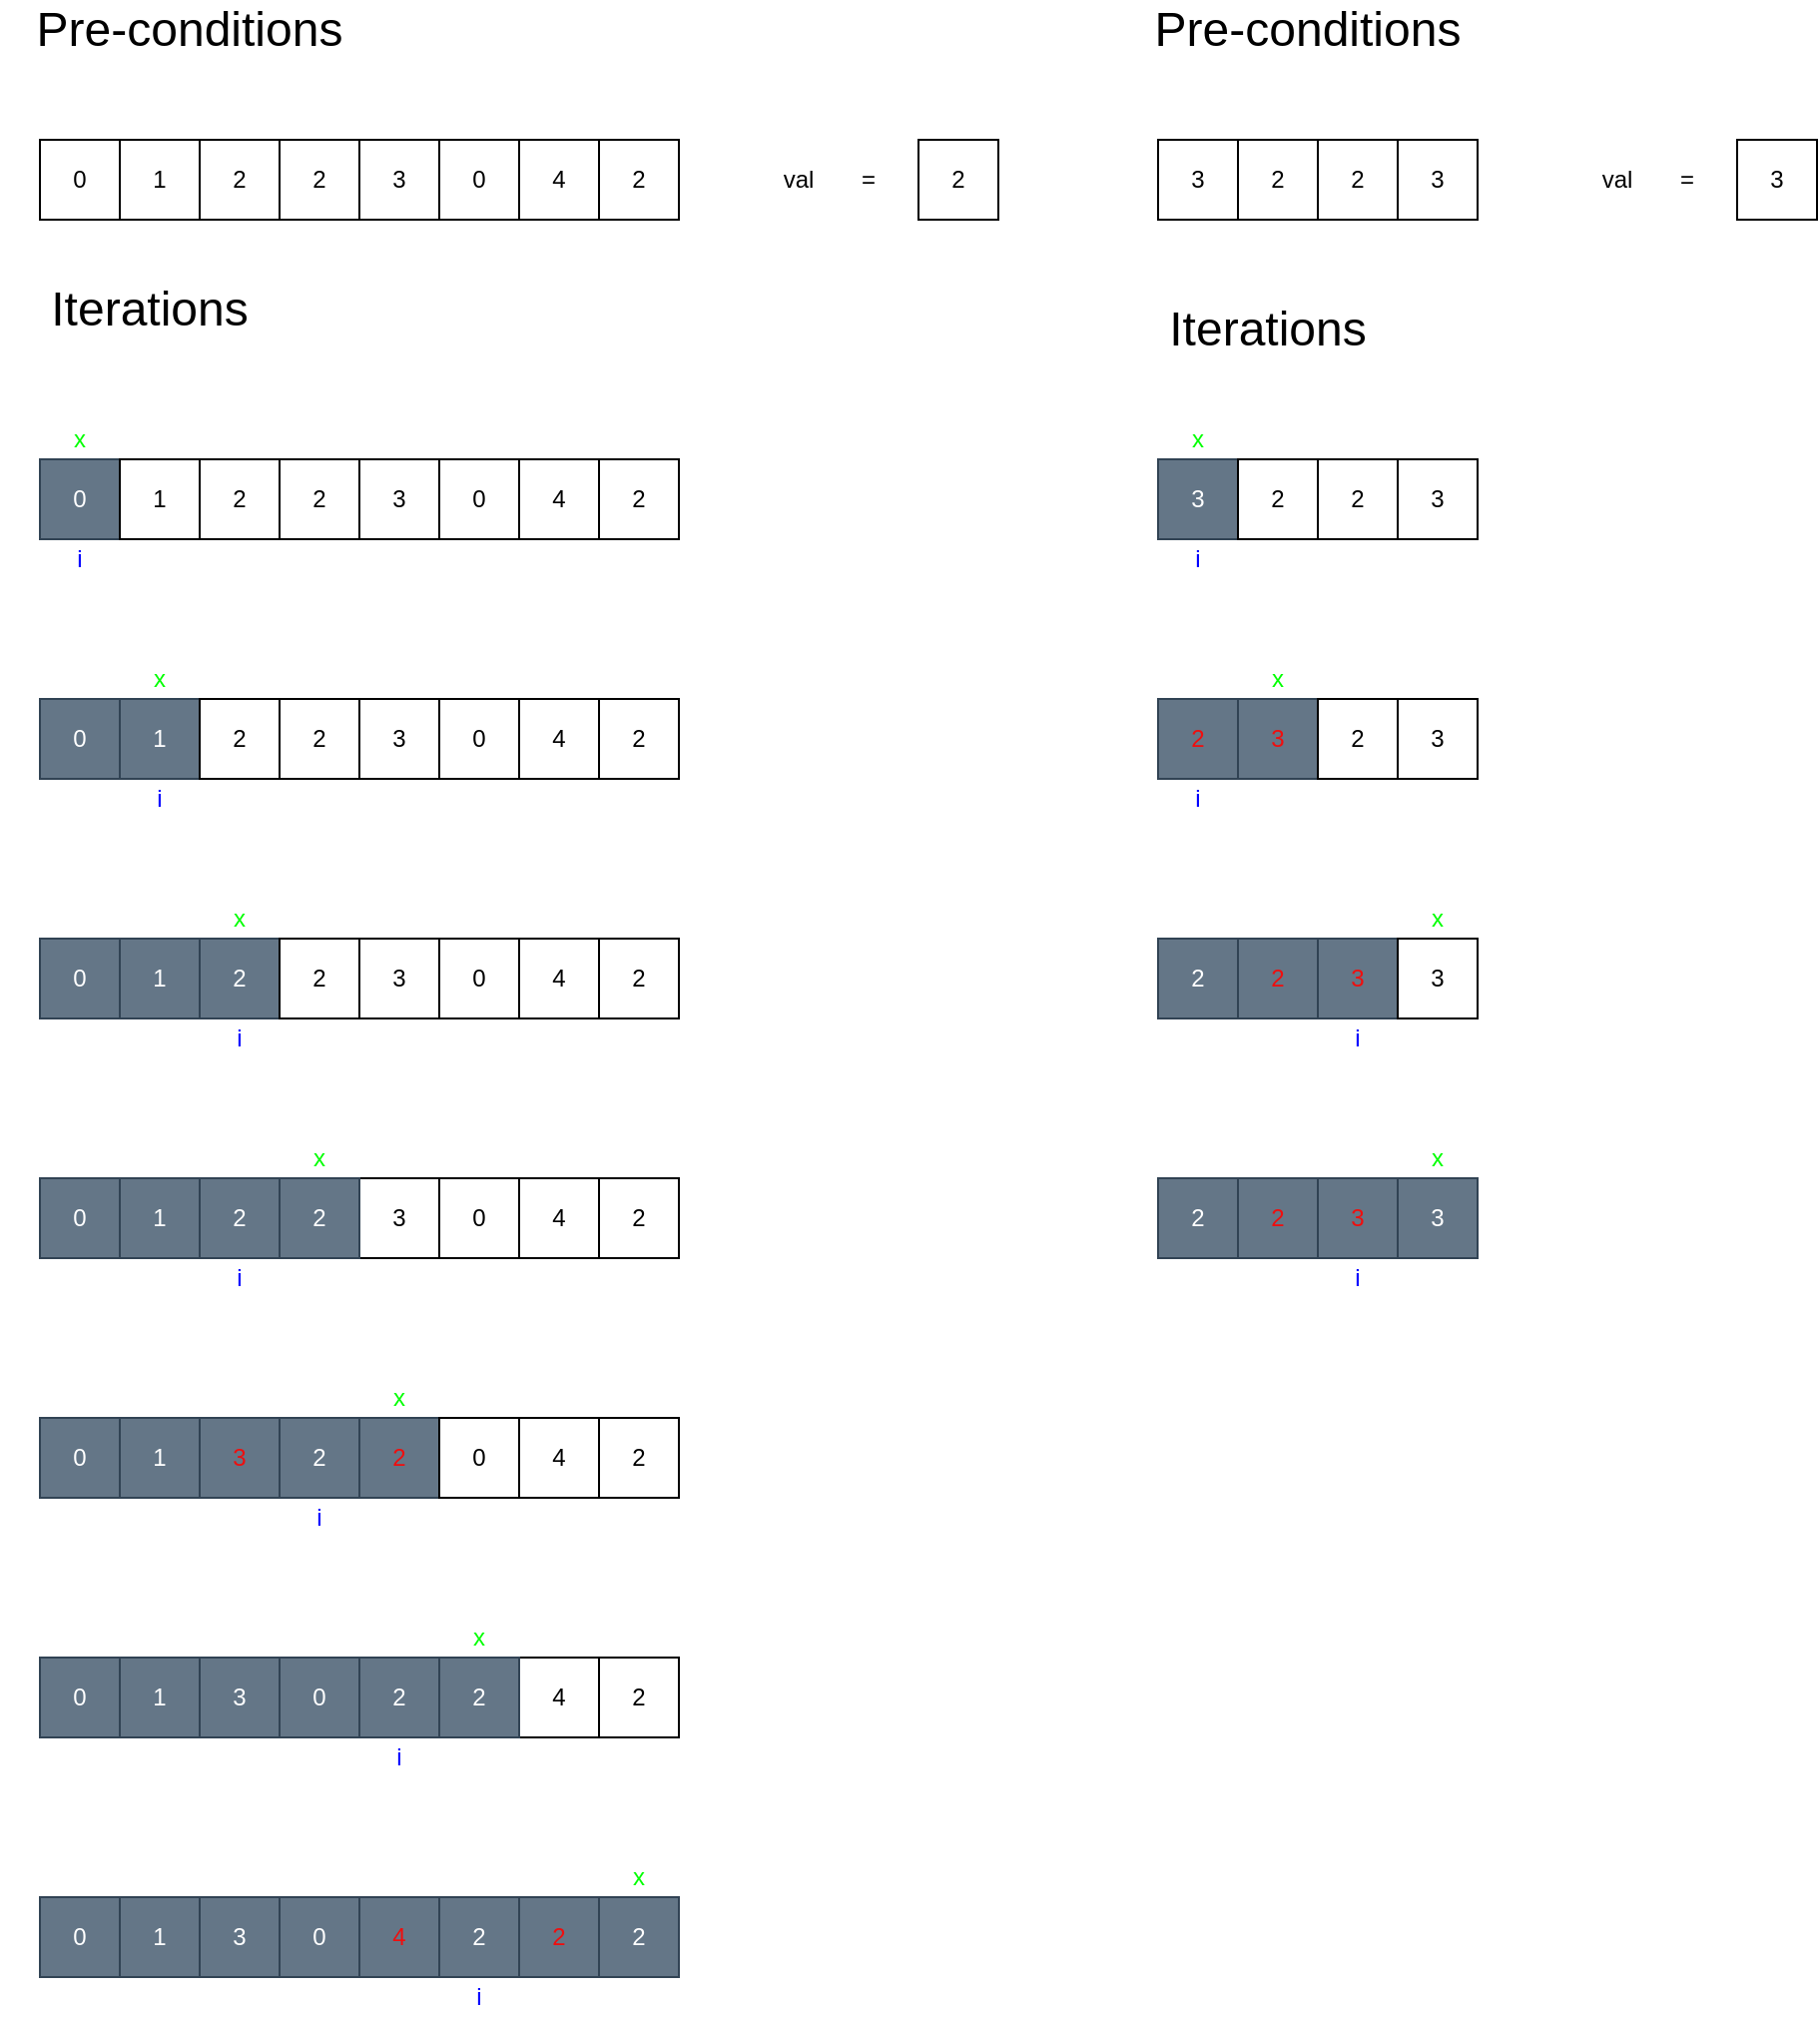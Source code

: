 <mxfile version="21.6.5" type="device">
  <diagram name="Page-1" id="IMyN7O9cqapPEX9VFqvh">
    <mxGraphModel dx="2049" dy="1243" grid="1" gridSize="10" guides="1" tooltips="1" connect="1" arrows="1" fold="1" page="1" pageScale="1" pageWidth="850" pageHeight="1100" math="0" shadow="0">
      <root>
        <mxCell id="0" />
        <mxCell id="1" parent="0" />
        <mxCell id="2UMjDlNxZCpU1ZCyAbdm-1" value="0" style="rounded=0;whiteSpace=wrap;html=1;" vertex="1" parent="1">
          <mxGeometry x="40" y="80" width="40" height="40" as="geometry" />
        </mxCell>
        <mxCell id="2UMjDlNxZCpU1ZCyAbdm-2" value="1" style="rounded=0;whiteSpace=wrap;html=1;" vertex="1" parent="1">
          <mxGeometry x="80" y="80" width="40" height="40" as="geometry" />
        </mxCell>
        <mxCell id="2UMjDlNxZCpU1ZCyAbdm-3" value="3" style="rounded=0;whiteSpace=wrap;html=1;" vertex="1" parent="1">
          <mxGeometry x="200" y="80" width="40" height="40" as="geometry" />
        </mxCell>
        <mxCell id="2UMjDlNxZCpU1ZCyAbdm-4" value="4" style="rounded=0;whiteSpace=wrap;html=1;" vertex="1" parent="1">
          <mxGeometry x="280" y="80" width="40" height="40" as="geometry" />
        </mxCell>
        <mxCell id="2UMjDlNxZCpU1ZCyAbdm-5" value="0" style="rounded=0;whiteSpace=wrap;html=1;" vertex="1" parent="1">
          <mxGeometry x="240" y="80" width="40" height="40" as="geometry" />
        </mxCell>
        <mxCell id="2UMjDlNxZCpU1ZCyAbdm-6" value="2" style="rounded=0;whiteSpace=wrap;html=1;" vertex="1" parent="1">
          <mxGeometry x="120" y="80" width="40" height="40" as="geometry" />
        </mxCell>
        <mxCell id="2UMjDlNxZCpU1ZCyAbdm-7" value="2" style="rounded=0;whiteSpace=wrap;html=1;" vertex="1" parent="1">
          <mxGeometry x="160" y="80" width="40" height="40" as="geometry" />
        </mxCell>
        <mxCell id="2UMjDlNxZCpU1ZCyAbdm-9" value="2" style="rounded=0;whiteSpace=wrap;html=1;" vertex="1" parent="1">
          <mxGeometry x="320" y="80" width="40" height="40" as="geometry" />
        </mxCell>
        <mxCell id="2UMjDlNxZCpU1ZCyAbdm-10" value="2" style="rounded=0;whiteSpace=wrap;html=1;" vertex="1" parent="1">
          <mxGeometry x="480" y="80" width="40" height="40" as="geometry" />
        </mxCell>
        <mxCell id="2UMjDlNxZCpU1ZCyAbdm-11" value="val" style="text;html=1;strokeColor=none;fillColor=none;align=center;verticalAlign=middle;whiteSpace=wrap;rounded=0;" vertex="1" parent="1">
          <mxGeometry x="390" y="80" width="60" height="40" as="geometry" />
        </mxCell>
        <mxCell id="2UMjDlNxZCpU1ZCyAbdm-13" value="=" style="text;html=1;strokeColor=none;fillColor=none;align=center;verticalAlign=middle;whiteSpace=wrap;rounded=0;" vertex="1" parent="1">
          <mxGeometry x="425" y="80" width="60" height="40" as="geometry" />
        </mxCell>
        <mxCell id="2UMjDlNxZCpU1ZCyAbdm-26" value="0" style="rounded=0;whiteSpace=wrap;html=1;fillColor=#647687;fontColor=#ffffff;strokeColor=#314354;" vertex="1" parent="1">
          <mxGeometry x="40" y="240" width="40" height="40" as="geometry" />
        </mxCell>
        <mxCell id="2UMjDlNxZCpU1ZCyAbdm-27" value="1" style="rounded=0;whiteSpace=wrap;html=1;" vertex="1" parent="1">
          <mxGeometry x="80" y="240" width="40" height="40" as="geometry" />
        </mxCell>
        <mxCell id="2UMjDlNxZCpU1ZCyAbdm-28" value="3" style="rounded=0;whiteSpace=wrap;html=1;" vertex="1" parent="1">
          <mxGeometry x="200" y="240" width="40" height="40" as="geometry" />
        </mxCell>
        <mxCell id="2UMjDlNxZCpU1ZCyAbdm-29" value="4" style="rounded=0;whiteSpace=wrap;html=1;" vertex="1" parent="1">
          <mxGeometry x="280" y="240" width="40" height="40" as="geometry" />
        </mxCell>
        <mxCell id="2UMjDlNxZCpU1ZCyAbdm-30" value="0" style="rounded=0;whiteSpace=wrap;html=1;" vertex="1" parent="1">
          <mxGeometry x="240" y="240" width="40" height="40" as="geometry" />
        </mxCell>
        <mxCell id="2UMjDlNxZCpU1ZCyAbdm-31" value="2" style="rounded=0;whiteSpace=wrap;html=1;" vertex="1" parent="1">
          <mxGeometry x="120" y="240" width="40" height="40" as="geometry" />
        </mxCell>
        <mxCell id="2UMjDlNxZCpU1ZCyAbdm-32" value="2" style="rounded=0;whiteSpace=wrap;html=1;" vertex="1" parent="1">
          <mxGeometry x="160" y="240" width="40" height="40" as="geometry" />
        </mxCell>
        <mxCell id="2UMjDlNxZCpU1ZCyAbdm-33" value="2" style="rounded=0;whiteSpace=wrap;html=1;" vertex="1" parent="1">
          <mxGeometry x="320" y="240" width="40" height="40" as="geometry" />
        </mxCell>
        <mxCell id="2UMjDlNxZCpU1ZCyAbdm-34" value="x" style="text;html=1;strokeColor=none;fillColor=none;align=center;verticalAlign=middle;whiteSpace=wrap;rounded=0;fontColor=#00FF00;" vertex="1" parent="1">
          <mxGeometry x="40" y="220" width="40" height="20" as="geometry" />
        </mxCell>
        <mxCell id="2UMjDlNxZCpU1ZCyAbdm-35" value="i" style="text;html=1;strokeColor=none;fillColor=none;align=center;verticalAlign=middle;whiteSpace=wrap;rounded=0;fontColor=#0000FF;" vertex="1" parent="1">
          <mxGeometry x="40" y="280" width="40" height="20" as="geometry" />
        </mxCell>
        <mxCell id="2UMjDlNxZCpU1ZCyAbdm-36" value="&lt;font style=&quot;font-size: 24px;&quot;&gt;Pre-conditions&lt;/font&gt;" style="text;html=1;strokeColor=none;fillColor=none;align=center;verticalAlign=middle;whiteSpace=wrap;rounded=0;" vertex="1" parent="1">
          <mxGeometry x="20" y="10" width="190" height="30" as="geometry" />
        </mxCell>
        <mxCell id="2UMjDlNxZCpU1ZCyAbdm-37" value="&lt;font style=&quot;font-size: 24px;&quot;&gt;Iterations&lt;/font&gt;" style="text;html=1;strokeColor=none;fillColor=none;align=center;verticalAlign=middle;whiteSpace=wrap;rounded=0;" vertex="1" parent="1">
          <mxGeometry x="40" y="150" width="110" height="30" as="geometry" />
        </mxCell>
        <mxCell id="2UMjDlNxZCpU1ZCyAbdm-38" value="0" style="rounded=0;whiteSpace=wrap;html=1;fillColor=#647687;fontColor=#ffffff;strokeColor=#314354;" vertex="1" parent="1">
          <mxGeometry x="40" y="360" width="40" height="40" as="geometry" />
        </mxCell>
        <mxCell id="2UMjDlNxZCpU1ZCyAbdm-39" value="1" style="rounded=0;whiteSpace=wrap;html=1;fillColor=#647687;fontColor=#ffffff;strokeColor=#314354;" vertex="1" parent="1">
          <mxGeometry x="80" y="360" width="40" height="40" as="geometry" />
        </mxCell>
        <mxCell id="2UMjDlNxZCpU1ZCyAbdm-40" value="3" style="rounded=0;whiteSpace=wrap;html=1;" vertex="1" parent="1">
          <mxGeometry x="200" y="360" width="40" height="40" as="geometry" />
        </mxCell>
        <mxCell id="2UMjDlNxZCpU1ZCyAbdm-41" value="4" style="rounded=0;whiteSpace=wrap;html=1;" vertex="1" parent="1">
          <mxGeometry x="280" y="360" width="40" height="40" as="geometry" />
        </mxCell>
        <mxCell id="2UMjDlNxZCpU1ZCyAbdm-42" value="0" style="rounded=0;whiteSpace=wrap;html=1;" vertex="1" parent="1">
          <mxGeometry x="240" y="360" width="40" height="40" as="geometry" />
        </mxCell>
        <mxCell id="2UMjDlNxZCpU1ZCyAbdm-43" value="2" style="rounded=0;whiteSpace=wrap;html=1;" vertex="1" parent="1">
          <mxGeometry x="120" y="360" width="40" height="40" as="geometry" />
        </mxCell>
        <mxCell id="2UMjDlNxZCpU1ZCyAbdm-44" value="2" style="rounded=0;whiteSpace=wrap;html=1;" vertex="1" parent="1">
          <mxGeometry x="160" y="360" width="40" height="40" as="geometry" />
        </mxCell>
        <mxCell id="2UMjDlNxZCpU1ZCyAbdm-45" value="2" style="rounded=0;whiteSpace=wrap;html=1;" vertex="1" parent="1">
          <mxGeometry x="320" y="360" width="40" height="40" as="geometry" />
        </mxCell>
        <mxCell id="2UMjDlNxZCpU1ZCyAbdm-46" value="x" style="text;html=1;strokeColor=none;fillColor=none;align=center;verticalAlign=middle;whiteSpace=wrap;rounded=0;fontColor=#00FF00;" vertex="1" parent="1">
          <mxGeometry x="80" y="340" width="40" height="20" as="geometry" />
        </mxCell>
        <mxCell id="2UMjDlNxZCpU1ZCyAbdm-47" value="i" style="text;html=1;strokeColor=none;fillColor=none;align=center;verticalAlign=middle;whiteSpace=wrap;rounded=0;fontColor=#0000FF;" vertex="1" parent="1">
          <mxGeometry x="80" y="400" width="40" height="20" as="geometry" />
        </mxCell>
        <mxCell id="2UMjDlNxZCpU1ZCyAbdm-50" value="0" style="rounded=0;whiteSpace=wrap;html=1;fillColor=#647687;fontColor=#ffffff;strokeColor=#314354;" vertex="1" parent="1">
          <mxGeometry x="40" y="480" width="40" height="40" as="geometry" />
        </mxCell>
        <mxCell id="2UMjDlNxZCpU1ZCyAbdm-51" value="1" style="rounded=0;whiteSpace=wrap;html=1;fillColor=#647687;fontColor=#ffffff;strokeColor=#314354;" vertex="1" parent="1">
          <mxGeometry x="80" y="480" width="40" height="40" as="geometry" />
        </mxCell>
        <mxCell id="2UMjDlNxZCpU1ZCyAbdm-52" value="3" style="rounded=0;whiteSpace=wrap;html=1;" vertex="1" parent="1">
          <mxGeometry x="200" y="480" width="40" height="40" as="geometry" />
        </mxCell>
        <mxCell id="2UMjDlNxZCpU1ZCyAbdm-53" value="4" style="rounded=0;whiteSpace=wrap;html=1;" vertex="1" parent="1">
          <mxGeometry x="280" y="480" width="40" height="40" as="geometry" />
        </mxCell>
        <mxCell id="2UMjDlNxZCpU1ZCyAbdm-54" value="0" style="rounded=0;whiteSpace=wrap;html=1;" vertex="1" parent="1">
          <mxGeometry x="240" y="480" width="40" height="40" as="geometry" />
        </mxCell>
        <mxCell id="2UMjDlNxZCpU1ZCyAbdm-55" value="2" style="rounded=0;whiteSpace=wrap;html=1;fillColor=#647687;fontColor=#ffffff;strokeColor=#314354;" vertex="1" parent="1">
          <mxGeometry x="120" y="480" width="40" height="40" as="geometry" />
        </mxCell>
        <mxCell id="2UMjDlNxZCpU1ZCyAbdm-56" value="2" style="rounded=0;whiteSpace=wrap;html=1;" vertex="1" parent="1">
          <mxGeometry x="160" y="480" width="40" height="40" as="geometry" />
        </mxCell>
        <mxCell id="2UMjDlNxZCpU1ZCyAbdm-57" value="2" style="rounded=0;whiteSpace=wrap;html=1;" vertex="1" parent="1">
          <mxGeometry x="320" y="480" width="40" height="40" as="geometry" />
        </mxCell>
        <mxCell id="2UMjDlNxZCpU1ZCyAbdm-58" value="x" style="text;html=1;strokeColor=none;fillColor=none;align=center;verticalAlign=middle;whiteSpace=wrap;rounded=0;fontColor=#00FF00;" vertex="1" parent="1">
          <mxGeometry x="120" y="460" width="40" height="20" as="geometry" />
        </mxCell>
        <mxCell id="2UMjDlNxZCpU1ZCyAbdm-59" value="i" style="text;html=1;strokeColor=none;fillColor=none;align=center;verticalAlign=middle;whiteSpace=wrap;rounded=0;fontColor=#0000FF;" vertex="1" parent="1">
          <mxGeometry x="120" y="520" width="40" height="20" as="geometry" />
        </mxCell>
        <mxCell id="2UMjDlNxZCpU1ZCyAbdm-60" value="0" style="rounded=0;whiteSpace=wrap;html=1;fillColor=#647687;fontColor=#ffffff;strokeColor=#314354;" vertex="1" parent="1">
          <mxGeometry x="40" y="600" width="40" height="40" as="geometry" />
        </mxCell>
        <mxCell id="2UMjDlNxZCpU1ZCyAbdm-61" value="1" style="rounded=0;whiteSpace=wrap;html=1;fillColor=#647687;fontColor=#ffffff;strokeColor=#314354;" vertex="1" parent="1">
          <mxGeometry x="80" y="600" width="40" height="40" as="geometry" />
        </mxCell>
        <mxCell id="2UMjDlNxZCpU1ZCyAbdm-62" value="3" style="rounded=0;whiteSpace=wrap;html=1;" vertex="1" parent="1">
          <mxGeometry x="200" y="600" width="40" height="40" as="geometry" />
        </mxCell>
        <mxCell id="2UMjDlNxZCpU1ZCyAbdm-63" value="4" style="rounded=0;whiteSpace=wrap;html=1;" vertex="1" parent="1">
          <mxGeometry x="280" y="600" width="40" height="40" as="geometry" />
        </mxCell>
        <mxCell id="2UMjDlNxZCpU1ZCyAbdm-64" value="0" style="rounded=0;whiteSpace=wrap;html=1;" vertex="1" parent="1">
          <mxGeometry x="240" y="600" width="40" height="40" as="geometry" />
        </mxCell>
        <mxCell id="2UMjDlNxZCpU1ZCyAbdm-65" value="2" style="rounded=0;whiteSpace=wrap;html=1;fillColor=#647687;fontColor=#ffffff;strokeColor=#314354;" vertex="1" parent="1">
          <mxGeometry x="120" y="600" width="40" height="40" as="geometry" />
        </mxCell>
        <mxCell id="2UMjDlNxZCpU1ZCyAbdm-66" value="2" style="rounded=0;whiteSpace=wrap;html=1;fillColor=#647687;fontColor=#ffffff;strokeColor=#314354;" vertex="1" parent="1">
          <mxGeometry x="160" y="600" width="40" height="40" as="geometry" />
        </mxCell>
        <mxCell id="2UMjDlNxZCpU1ZCyAbdm-67" value="2" style="rounded=0;whiteSpace=wrap;html=1;" vertex="1" parent="1">
          <mxGeometry x="320" y="600" width="40" height="40" as="geometry" />
        </mxCell>
        <mxCell id="2UMjDlNxZCpU1ZCyAbdm-68" value="x" style="text;html=1;strokeColor=none;fillColor=none;align=center;verticalAlign=middle;whiteSpace=wrap;rounded=0;fontColor=#00FF00;" vertex="1" parent="1">
          <mxGeometry x="160" y="580" width="40" height="20" as="geometry" />
        </mxCell>
        <mxCell id="2UMjDlNxZCpU1ZCyAbdm-69" value="i" style="text;html=1;strokeColor=none;fillColor=none;align=center;verticalAlign=middle;whiteSpace=wrap;rounded=0;fontColor=#0000FF;" vertex="1" parent="1">
          <mxGeometry x="120" y="640" width="40" height="20" as="geometry" />
        </mxCell>
        <mxCell id="2UMjDlNxZCpU1ZCyAbdm-70" value="0" style="rounded=0;whiteSpace=wrap;html=1;fillColor=#647687;fontColor=#ffffff;strokeColor=#314354;" vertex="1" parent="1">
          <mxGeometry x="40" y="720" width="40" height="40" as="geometry" />
        </mxCell>
        <mxCell id="2UMjDlNxZCpU1ZCyAbdm-71" value="1" style="rounded=0;whiteSpace=wrap;html=1;fillColor=#647687;fontColor=#ffffff;strokeColor=#314354;" vertex="1" parent="1">
          <mxGeometry x="80" y="720" width="40" height="40" as="geometry" />
        </mxCell>
        <mxCell id="2UMjDlNxZCpU1ZCyAbdm-72" value="2" style="rounded=0;whiteSpace=wrap;html=1;fontColor=#F00E0E;fillColor=#647687;strokeColor=#314354;" vertex="1" parent="1">
          <mxGeometry x="200" y="720" width="40" height="40" as="geometry" />
        </mxCell>
        <mxCell id="2UMjDlNxZCpU1ZCyAbdm-73" value="4" style="rounded=0;whiteSpace=wrap;html=1;" vertex="1" parent="1">
          <mxGeometry x="280" y="720" width="40" height="40" as="geometry" />
        </mxCell>
        <mxCell id="2UMjDlNxZCpU1ZCyAbdm-74" value="0" style="rounded=0;whiteSpace=wrap;html=1;" vertex="1" parent="1">
          <mxGeometry x="240" y="720" width="40" height="40" as="geometry" />
        </mxCell>
        <mxCell id="2UMjDlNxZCpU1ZCyAbdm-75" value="3" style="rounded=0;whiteSpace=wrap;html=1;fillColor=#647687;fontColor=#F00E0E;strokeColor=#314354;" vertex="1" parent="1">
          <mxGeometry x="120" y="720" width="40" height="40" as="geometry" />
        </mxCell>
        <mxCell id="2UMjDlNxZCpU1ZCyAbdm-76" value="2" style="rounded=0;whiteSpace=wrap;html=1;fillColor=#647687;fontColor=#ffffff;strokeColor=#314354;" vertex="1" parent="1">
          <mxGeometry x="160" y="720" width="40" height="40" as="geometry" />
        </mxCell>
        <mxCell id="2UMjDlNxZCpU1ZCyAbdm-77" value="2" style="rounded=0;whiteSpace=wrap;html=1;" vertex="1" parent="1">
          <mxGeometry x="320" y="720" width="40" height="40" as="geometry" />
        </mxCell>
        <mxCell id="2UMjDlNxZCpU1ZCyAbdm-78" value="x" style="text;html=1;strokeColor=none;fillColor=none;align=center;verticalAlign=middle;whiteSpace=wrap;rounded=0;fontColor=#00FF00;" vertex="1" parent="1">
          <mxGeometry x="200" y="700" width="40" height="20" as="geometry" />
        </mxCell>
        <mxCell id="2UMjDlNxZCpU1ZCyAbdm-79" value="i" style="text;html=1;strokeColor=none;fillColor=none;align=center;verticalAlign=middle;whiteSpace=wrap;rounded=0;fontColor=#0000FF;" vertex="1" parent="1">
          <mxGeometry x="160" y="760" width="40" height="20" as="geometry" />
        </mxCell>
        <mxCell id="2UMjDlNxZCpU1ZCyAbdm-80" value="0" style="rounded=0;whiteSpace=wrap;html=1;fillColor=#647687;fontColor=#ffffff;strokeColor=#314354;" vertex="1" parent="1">
          <mxGeometry x="40" y="840" width="40" height="40" as="geometry" />
        </mxCell>
        <mxCell id="2UMjDlNxZCpU1ZCyAbdm-81" value="1" style="rounded=0;whiteSpace=wrap;html=1;fillColor=#647687;fontColor=#ffffff;strokeColor=#314354;" vertex="1" parent="1">
          <mxGeometry x="80" y="840" width="40" height="40" as="geometry" />
        </mxCell>
        <mxCell id="2UMjDlNxZCpU1ZCyAbdm-82" value="2" style="rounded=0;whiteSpace=wrap;html=1;fontColor=#ffffff;fillColor=#647687;strokeColor=#314354;" vertex="1" parent="1">
          <mxGeometry x="200" y="840" width="40" height="40" as="geometry" />
        </mxCell>
        <mxCell id="2UMjDlNxZCpU1ZCyAbdm-83" value="4" style="rounded=0;whiteSpace=wrap;html=1;" vertex="1" parent="1">
          <mxGeometry x="280" y="840" width="40" height="40" as="geometry" />
        </mxCell>
        <mxCell id="2UMjDlNxZCpU1ZCyAbdm-84" value="2" style="rounded=0;whiteSpace=wrap;html=1;fontColor=#ffffff;fillColor=#647687;strokeColor=#314354;" vertex="1" parent="1">
          <mxGeometry x="240" y="840" width="40" height="40" as="geometry" />
        </mxCell>
        <mxCell id="2UMjDlNxZCpU1ZCyAbdm-85" value="3" style="rounded=0;whiteSpace=wrap;html=1;fillColor=#647687;fontColor=#FFFFFF;strokeColor=#314354;" vertex="1" parent="1">
          <mxGeometry x="120" y="840" width="40" height="40" as="geometry" />
        </mxCell>
        <mxCell id="2UMjDlNxZCpU1ZCyAbdm-86" value="0" style="rounded=0;whiteSpace=wrap;html=1;fontColor=#ffffff;fillColor=#647687;strokeColor=#314354;" vertex="1" parent="1">
          <mxGeometry x="160" y="840" width="40" height="40" as="geometry" />
        </mxCell>
        <mxCell id="2UMjDlNxZCpU1ZCyAbdm-87" value="2" style="rounded=0;whiteSpace=wrap;html=1;" vertex="1" parent="1">
          <mxGeometry x="320" y="840" width="40" height="40" as="geometry" />
        </mxCell>
        <mxCell id="2UMjDlNxZCpU1ZCyAbdm-88" value="x" style="text;html=1;strokeColor=none;fillColor=none;align=center;verticalAlign=middle;whiteSpace=wrap;rounded=0;fontColor=#00FF00;" vertex="1" parent="1">
          <mxGeometry x="240" y="820" width="40" height="20" as="geometry" />
        </mxCell>
        <mxCell id="2UMjDlNxZCpU1ZCyAbdm-89" value="i" style="text;html=1;strokeColor=none;fillColor=none;align=center;verticalAlign=middle;whiteSpace=wrap;rounded=0;fontColor=#0000FF;" vertex="1" parent="1">
          <mxGeometry x="200" y="880" width="40" height="20" as="geometry" />
        </mxCell>
        <mxCell id="2UMjDlNxZCpU1ZCyAbdm-90" value="0" style="rounded=0;whiteSpace=wrap;html=1;fillColor=#647687;fontColor=#ffffff;strokeColor=#314354;" vertex="1" parent="1">
          <mxGeometry x="40" y="960" width="40" height="40" as="geometry" />
        </mxCell>
        <mxCell id="2UMjDlNxZCpU1ZCyAbdm-91" value="1" style="rounded=0;whiteSpace=wrap;html=1;fillColor=#647687;fontColor=#ffffff;strokeColor=#314354;" vertex="1" parent="1">
          <mxGeometry x="80" y="960" width="40" height="40" as="geometry" />
        </mxCell>
        <mxCell id="2UMjDlNxZCpU1ZCyAbdm-92" value="4" style="rounded=0;whiteSpace=wrap;html=1;fontColor=#F00E0E;fillColor=#647687;strokeColor=#314354;" vertex="1" parent="1">
          <mxGeometry x="200" y="960" width="40" height="40" as="geometry" />
        </mxCell>
        <mxCell id="2UMjDlNxZCpU1ZCyAbdm-93" value="2" style="rounded=0;whiteSpace=wrap;html=1;fillColor=#647687;fontColor=#F00E0E;strokeColor=#314354;" vertex="1" parent="1">
          <mxGeometry x="280" y="960" width="40" height="40" as="geometry" />
        </mxCell>
        <mxCell id="2UMjDlNxZCpU1ZCyAbdm-94" value="2" style="rounded=0;whiteSpace=wrap;html=1;fontColor=#ffffff;fillColor=#647687;strokeColor=#314354;" vertex="1" parent="1">
          <mxGeometry x="240" y="960" width="40" height="40" as="geometry" />
        </mxCell>
        <mxCell id="2UMjDlNxZCpU1ZCyAbdm-95" value="3" style="rounded=0;whiteSpace=wrap;html=1;fillColor=#647687;fontColor=#FFFFFF;strokeColor=#314354;" vertex="1" parent="1">
          <mxGeometry x="120" y="960" width="40" height="40" as="geometry" />
        </mxCell>
        <mxCell id="2UMjDlNxZCpU1ZCyAbdm-96" value="0" style="rounded=0;whiteSpace=wrap;html=1;fontColor=#ffffff;fillColor=#647687;strokeColor=#314354;" vertex="1" parent="1">
          <mxGeometry x="160" y="960" width="40" height="40" as="geometry" />
        </mxCell>
        <mxCell id="2UMjDlNxZCpU1ZCyAbdm-97" value="2" style="rounded=0;whiteSpace=wrap;html=1;fillColor=#647687;fontColor=#ffffff;strokeColor=#314354;" vertex="1" parent="1">
          <mxGeometry x="320" y="960" width="40" height="40" as="geometry" />
        </mxCell>
        <mxCell id="2UMjDlNxZCpU1ZCyAbdm-98" value="x" style="text;html=1;strokeColor=none;fillColor=none;align=center;verticalAlign=middle;whiteSpace=wrap;rounded=0;fontColor=#00FF00;" vertex="1" parent="1">
          <mxGeometry x="320" y="940" width="40" height="20" as="geometry" />
        </mxCell>
        <mxCell id="2UMjDlNxZCpU1ZCyAbdm-99" value="i" style="text;html=1;strokeColor=none;fillColor=none;align=center;verticalAlign=middle;whiteSpace=wrap;rounded=0;fontColor=#0000FF;" vertex="1" parent="1">
          <mxGeometry x="240" y="1000" width="40" height="20" as="geometry" />
        </mxCell>
        <mxCell id="2UMjDlNxZCpU1ZCyAbdm-100" value="3" style="rounded=0;whiteSpace=wrap;html=1;" vertex="1" parent="1">
          <mxGeometry x="600" y="80" width="40" height="40" as="geometry" />
        </mxCell>
        <mxCell id="2UMjDlNxZCpU1ZCyAbdm-101" value="2" style="rounded=0;whiteSpace=wrap;html=1;" vertex="1" parent="1">
          <mxGeometry x="640" y="80" width="40" height="40" as="geometry" />
        </mxCell>
        <mxCell id="2UMjDlNxZCpU1ZCyAbdm-105" value="2" style="rounded=0;whiteSpace=wrap;html=1;" vertex="1" parent="1">
          <mxGeometry x="680" y="80" width="40" height="40" as="geometry" />
        </mxCell>
        <mxCell id="2UMjDlNxZCpU1ZCyAbdm-106" value="3" style="rounded=0;whiteSpace=wrap;html=1;" vertex="1" parent="1">
          <mxGeometry x="720" y="80" width="40" height="40" as="geometry" />
        </mxCell>
        <mxCell id="2UMjDlNxZCpU1ZCyAbdm-108" value="3" style="rounded=0;whiteSpace=wrap;html=1;" vertex="1" parent="1">
          <mxGeometry x="890" y="80" width="40" height="40" as="geometry" />
        </mxCell>
        <mxCell id="2UMjDlNxZCpU1ZCyAbdm-109" value="val" style="text;html=1;strokeColor=none;fillColor=none;align=center;verticalAlign=middle;whiteSpace=wrap;rounded=0;" vertex="1" parent="1">
          <mxGeometry x="800" y="80" width="60" height="40" as="geometry" />
        </mxCell>
        <mxCell id="2UMjDlNxZCpU1ZCyAbdm-110" value="=" style="text;html=1;strokeColor=none;fillColor=none;align=center;verticalAlign=middle;whiteSpace=wrap;rounded=0;" vertex="1" parent="1">
          <mxGeometry x="835" y="80" width="60" height="40" as="geometry" />
        </mxCell>
        <mxCell id="2UMjDlNxZCpU1ZCyAbdm-111" value="&lt;font style=&quot;font-size: 24px;&quot;&gt;Pre-conditions&lt;/font&gt;" style="text;html=1;strokeColor=none;fillColor=none;align=center;verticalAlign=middle;whiteSpace=wrap;rounded=0;" vertex="1" parent="1">
          <mxGeometry x="580" y="10" width="190" height="30" as="geometry" />
        </mxCell>
        <mxCell id="2UMjDlNxZCpU1ZCyAbdm-112" value="&lt;font style=&quot;font-size: 24px;&quot;&gt;Iterations&lt;/font&gt;" style="text;html=1;strokeColor=none;fillColor=none;align=center;verticalAlign=middle;whiteSpace=wrap;rounded=0;" vertex="1" parent="1">
          <mxGeometry x="600" y="160" width="110" height="30" as="geometry" />
        </mxCell>
        <mxCell id="2UMjDlNxZCpU1ZCyAbdm-113" value="3" style="rounded=0;whiteSpace=wrap;html=1;fillColor=#647687;fontColor=#ffffff;strokeColor=#314354;" vertex="1" parent="1">
          <mxGeometry x="600" y="240" width="40" height="40" as="geometry" />
        </mxCell>
        <mxCell id="2UMjDlNxZCpU1ZCyAbdm-114" value="2" style="rounded=0;whiteSpace=wrap;html=1;" vertex="1" parent="1">
          <mxGeometry x="640" y="240" width="40" height="40" as="geometry" />
        </mxCell>
        <mxCell id="2UMjDlNxZCpU1ZCyAbdm-115" value="2" style="rounded=0;whiteSpace=wrap;html=1;" vertex="1" parent="1">
          <mxGeometry x="680" y="240" width="40" height="40" as="geometry" />
        </mxCell>
        <mxCell id="2UMjDlNxZCpU1ZCyAbdm-116" value="3" style="rounded=0;whiteSpace=wrap;html=1;" vertex="1" parent="1">
          <mxGeometry x="720" y="240" width="40" height="40" as="geometry" />
        </mxCell>
        <mxCell id="2UMjDlNxZCpU1ZCyAbdm-118" value="x" style="text;html=1;strokeColor=none;fillColor=none;align=center;verticalAlign=middle;whiteSpace=wrap;rounded=0;fontColor=#00FF00;" vertex="1" parent="1">
          <mxGeometry x="600" y="220" width="40" height="20" as="geometry" />
        </mxCell>
        <mxCell id="2UMjDlNxZCpU1ZCyAbdm-119" value="i" style="text;html=1;strokeColor=none;fillColor=none;align=center;verticalAlign=middle;whiteSpace=wrap;rounded=0;fontColor=#0000FF;" vertex="1" parent="1">
          <mxGeometry x="600" y="280" width="40" height="20" as="geometry" />
        </mxCell>
        <mxCell id="2UMjDlNxZCpU1ZCyAbdm-120" value="2" style="rounded=0;whiteSpace=wrap;html=1;fontColor=#F00E0E;fillColor=#647687;strokeColor=#314354;" vertex="1" parent="1">
          <mxGeometry x="600" y="360" width="40" height="40" as="geometry" />
        </mxCell>
        <mxCell id="2UMjDlNxZCpU1ZCyAbdm-121" value="3" style="rounded=0;whiteSpace=wrap;html=1;fillColor=#647687;fontColor=#F00E0E;strokeColor=#314354;" vertex="1" parent="1">
          <mxGeometry x="640" y="360" width="40" height="40" as="geometry" />
        </mxCell>
        <mxCell id="2UMjDlNxZCpU1ZCyAbdm-122" value="2" style="rounded=0;whiteSpace=wrap;html=1;" vertex="1" parent="1">
          <mxGeometry x="680" y="360" width="40" height="40" as="geometry" />
        </mxCell>
        <mxCell id="2UMjDlNxZCpU1ZCyAbdm-123" value="3" style="rounded=0;whiteSpace=wrap;html=1;" vertex="1" parent="1">
          <mxGeometry x="720" y="360" width="40" height="40" as="geometry" />
        </mxCell>
        <mxCell id="2UMjDlNxZCpU1ZCyAbdm-124" value="x" style="text;html=1;strokeColor=none;fillColor=none;align=center;verticalAlign=middle;whiteSpace=wrap;rounded=0;fontColor=#00FF00;" vertex="1" parent="1">
          <mxGeometry x="640" y="340" width="40" height="20" as="geometry" />
        </mxCell>
        <mxCell id="2UMjDlNxZCpU1ZCyAbdm-125" value="i" style="text;html=1;strokeColor=none;fillColor=none;align=center;verticalAlign=middle;whiteSpace=wrap;rounded=0;fontColor=#0000FF;" vertex="1" parent="1">
          <mxGeometry x="600" y="400" width="40" height="20" as="geometry" />
        </mxCell>
        <mxCell id="2UMjDlNxZCpU1ZCyAbdm-126" value="2" style="rounded=0;whiteSpace=wrap;html=1;fontColor=#FFFFFF;fillColor=#647687;strokeColor=#314354;" vertex="1" parent="1">
          <mxGeometry x="600" y="480" width="40" height="40" as="geometry" />
        </mxCell>
        <mxCell id="2UMjDlNxZCpU1ZCyAbdm-127" value="2" style="rounded=0;whiteSpace=wrap;html=1;fillColor=#647687;fontColor=#F00E0E;strokeColor=#314354;" vertex="1" parent="1">
          <mxGeometry x="640" y="480" width="40" height="40" as="geometry" />
        </mxCell>
        <mxCell id="2UMjDlNxZCpU1ZCyAbdm-128" value="3" style="rounded=0;whiteSpace=wrap;html=1;fontColor=#F00E0E;fillColor=#647687;strokeColor=#314354;" vertex="1" parent="1">
          <mxGeometry x="680" y="480" width="40" height="40" as="geometry" />
        </mxCell>
        <mxCell id="2UMjDlNxZCpU1ZCyAbdm-129" value="3" style="rounded=0;whiteSpace=wrap;html=1;" vertex="1" parent="1">
          <mxGeometry x="720" y="480" width="40" height="40" as="geometry" />
        </mxCell>
        <mxCell id="2UMjDlNxZCpU1ZCyAbdm-130" value="x" style="text;html=1;strokeColor=none;fillColor=none;align=center;verticalAlign=middle;whiteSpace=wrap;rounded=0;fontColor=#00FF00;" vertex="1" parent="1">
          <mxGeometry x="720" y="460" width="40" height="20" as="geometry" />
        </mxCell>
        <mxCell id="2UMjDlNxZCpU1ZCyAbdm-131" value="i" style="text;html=1;strokeColor=none;fillColor=none;align=center;verticalAlign=middle;whiteSpace=wrap;rounded=0;fontColor=#0000FF;" vertex="1" parent="1">
          <mxGeometry x="680" y="520" width="40" height="20" as="geometry" />
        </mxCell>
        <mxCell id="2UMjDlNxZCpU1ZCyAbdm-132" value="2" style="rounded=0;whiteSpace=wrap;html=1;fontColor=#FFFFFF;fillColor=#647687;strokeColor=#314354;" vertex="1" parent="1">
          <mxGeometry x="600" y="600" width="40" height="40" as="geometry" />
        </mxCell>
        <mxCell id="2UMjDlNxZCpU1ZCyAbdm-133" value="2" style="rounded=0;whiteSpace=wrap;html=1;fillColor=#647687;fontColor=#F00E0E;strokeColor=#314354;" vertex="1" parent="1">
          <mxGeometry x="640" y="600" width="40" height="40" as="geometry" />
        </mxCell>
        <mxCell id="2UMjDlNxZCpU1ZCyAbdm-134" value="3" style="rounded=0;whiteSpace=wrap;html=1;fontColor=#F00E0E;fillColor=#647687;strokeColor=#314354;" vertex="1" parent="1">
          <mxGeometry x="680" y="600" width="40" height="40" as="geometry" />
        </mxCell>
        <mxCell id="2UMjDlNxZCpU1ZCyAbdm-135" value="3" style="rounded=0;whiteSpace=wrap;html=1;fillColor=#647687;fontColor=#ffffff;strokeColor=#314354;" vertex="1" parent="1">
          <mxGeometry x="720" y="600" width="40" height="40" as="geometry" />
        </mxCell>
        <mxCell id="2UMjDlNxZCpU1ZCyAbdm-136" value="x" style="text;html=1;strokeColor=none;fillColor=none;align=center;verticalAlign=middle;whiteSpace=wrap;rounded=0;fontColor=#00FF00;" vertex="1" parent="1">
          <mxGeometry x="720" y="580" width="40" height="20" as="geometry" />
        </mxCell>
        <mxCell id="2UMjDlNxZCpU1ZCyAbdm-137" value="i" style="text;html=1;strokeColor=none;fillColor=none;align=center;verticalAlign=middle;whiteSpace=wrap;rounded=0;fontColor=#0000FF;" vertex="1" parent="1">
          <mxGeometry x="680" y="640" width="40" height="20" as="geometry" />
        </mxCell>
      </root>
    </mxGraphModel>
  </diagram>
</mxfile>
